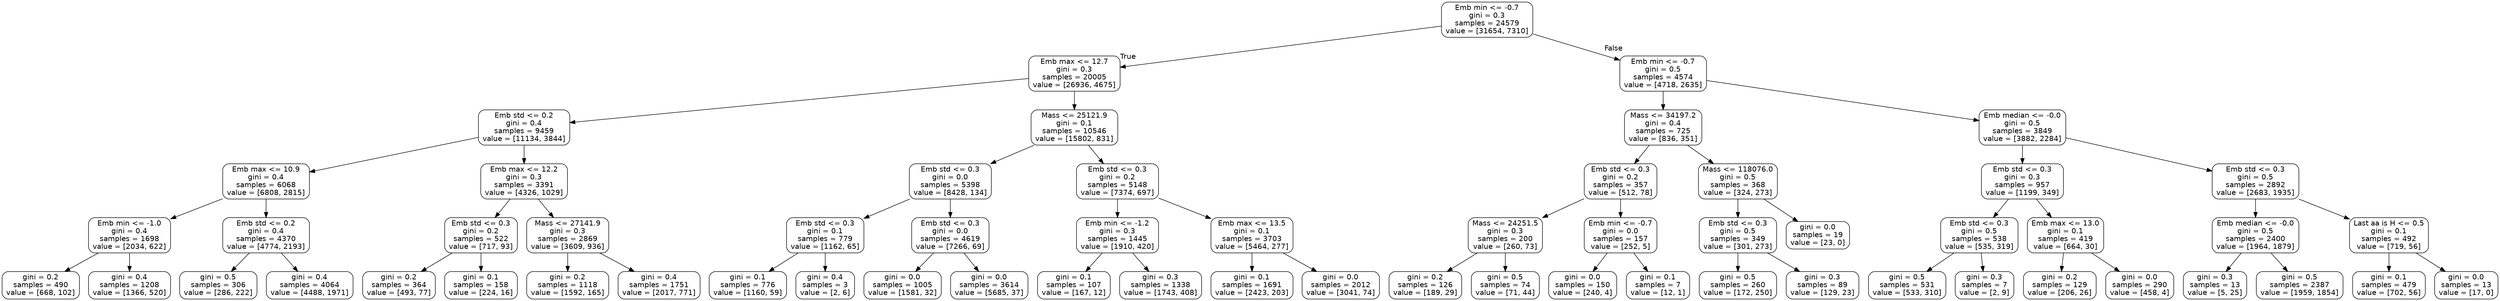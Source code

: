 digraph Tree {
node [shape=box, style="rounded", color="black", fontname="helvetica"] ;
edge [fontname="helvetica"] ;
0 [label="Emb min <= -0.7\ngini = 0.3\nsamples = 24579\nvalue = [31654, 7310]"] ;
1 [label="Emb max <= 12.7\ngini = 0.3\nsamples = 20005\nvalue = [26936, 4675]"] ;
0 -> 1 [labeldistance=2.5, labelangle=45, headlabel="True"] ;
2 [label="Emb std <= 0.2\ngini = 0.4\nsamples = 9459\nvalue = [11134, 3844]"] ;
1 -> 2 ;
3 [label="Emb max <= 10.9\ngini = 0.4\nsamples = 6068\nvalue = [6808, 2815]"] ;
2 -> 3 ;
4 [label="Emb min <= -1.0\ngini = 0.4\nsamples = 1698\nvalue = [2034, 622]"] ;
3 -> 4 ;
5 [label="gini = 0.2\nsamples = 490\nvalue = [668, 102]"] ;
4 -> 5 ;
6 [label="gini = 0.4\nsamples = 1208\nvalue = [1366, 520]"] ;
4 -> 6 ;
7 [label="Emb std <= 0.2\ngini = 0.4\nsamples = 4370\nvalue = [4774, 2193]"] ;
3 -> 7 ;
8 [label="gini = 0.5\nsamples = 306\nvalue = [286, 222]"] ;
7 -> 8 ;
9 [label="gini = 0.4\nsamples = 4064\nvalue = [4488, 1971]"] ;
7 -> 9 ;
10 [label="Emb max <= 12.2\ngini = 0.3\nsamples = 3391\nvalue = [4326, 1029]"] ;
2 -> 10 ;
11 [label="Emb std <= 0.3\ngini = 0.2\nsamples = 522\nvalue = [717, 93]"] ;
10 -> 11 ;
12 [label="gini = 0.2\nsamples = 364\nvalue = [493, 77]"] ;
11 -> 12 ;
13 [label="gini = 0.1\nsamples = 158\nvalue = [224, 16]"] ;
11 -> 13 ;
14 [label="Mass <= 27141.9\ngini = 0.3\nsamples = 2869\nvalue = [3609, 936]"] ;
10 -> 14 ;
15 [label="gini = 0.2\nsamples = 1118\nvalue = [1592, 165]"] ;
14 -> 15 ;
16 [label="gini = 0.4\nsamples = 1751\nvalue = [2017, 771]"] ;
14 -> 16 ;
17 [label="Mass <= 25121.9\ngini = 0.1\nsamples = 10546\nvalue = [15802, 831]"] ;
1 -> 17 ;
18 [label="Emb std <= 0.3\ngini = 0.0\nsamples = 5398\nvalue = [8428, 134]"] ;
17 -> 18 ;
19 [label="Emb std <= 0.3\ngini = 0.1\nsamples = 779\nvalue = [1162, 65]"] ;
18 -> 19 ;
20 [label="gini = 0.1\nsamples = 776\nvalue = [1160, 59]"] ;
19 -> 20 ;
21 [label="gini = 0.4\nsamples = 3\nvalue = [2, 6]"] ;
19 -> 21 ;
22 [label="Emb std <= 0.3\ngini = 0.0\nsamples = 4619\nvalue = [7266, 69]"] ;
18 -> 22 ;
23 [label="gini = 0.0\nsamples = 1005\nvalue = [1581, 32]"] ;
22 -> 23 ;
24 [label="gini = 0.0\nsamples = 3614\nvalue = [5685, 37]"] ;
22 -> 24 ;
25 [label="Emb std <= 0.3\ngini = 0.2\nsamples = 5148\nvalue = [7374, 697]"] ;
17 -> 25 ;
26 [label="Emb min <= -1.2\ngini = 0.3\nsamples = 1445\nvalue = [1910, 420]"] ;
25 -> 26 ;
27 [label="gini = 0.1\nsamples = 107\nvalue = [167, 12]"] ;
26 -> 27 ;
28 [label="gini = 0.3\nsamples = 1338\nvalue = [1743, 408]"] ;
26 -> 28 ;
29 [label="Emb max <= 13.5\ngini = 0.1\nsamples = 3703\nvalue = [5464, 277]"] ;
25 -> 29 ;
30 [label="gini = 0.1\nsamples = 1691\nvalue = [2423, 203]"] ;
29 -> 30 ;
31 [label="gini = 0.0\nsamples = 2012\nvalue = [3041, 74]"] ;
29 -> 31 ;
32 [label="Emb min <= -0.7\ngini = 0.5\nsamples = 4574\nvalue = [4718, 2635]"] ;
0 -> 32 [labeldistance=2.5, labelangle=-45, headlabel="False"] ;
33 [label="Mass <= 34197.2\ngini = 0.4\nsamples = 725\nvalue = [836, 351]"] ;
32 -> 33 ;
34 [label="Emb std <= 0.3\ngini = 0.2\nsamples = 357\nvalue = [512, 78]"] ;
33 -> 34 ;
35 [label="Mass <= 24251.5\ngini = 0.3\nsamples = 200\nvalue = [260, 73]"] ;
34 -> 35 ;
36 [label="gini = 0.2\nsamples = 126\nvalue = [189, 29]"] ;
35 -> 36 ;
37 [label="gini = 0.5\nsamples = 74\nvalue = [71, 44]"] ;
35 -> 37 ;
38 [label="Emb min <= -0.7\ngini = 0.0\nsamples = 157\nvalue = [252, 5]"] ;
34 -> 38 ;
39 [label="gini = 0.0\nsamples = 150\nvalue = [240, 4]"] ;
38 -> 39 ;
40 [label="gini = 0.1\nsamples = 7\nvalue = [12, 1]"] ;
38 -> 40 ;
41 [label="Mass <= 118076.0\ngini = 0.5\nsamples = 368\nvalue = [324, 273]"] ;
33 -> 41 ;
42 [label="Emb std <= 0.3\ngini = 0.5\nsamples = 349\nvalue = [301, 273]"] ;
41 -> 42 ;
43 [label="gini = 0.5\nsamples = 260\nvalue = [172, 250]"] ;
42 -> 43 ;
44 [label="gini = 0.3\nsamples = 89\nvalue = [129, 23]"] ;
42 -> 44 ;
45 [label="gini = 0.0\nsamples = 19\nvalue = [23, 0]"] ;
41 -> 45 ;
46 [label="Emb median <= -0.0\ngini = 0.5\nsamples = 3849\nvalue = [3882, 2284]"] ;
32 -> 46 ;
47 [label="Emb std <= 0.3\ngini = 0.3\nsamples = 957\nvalue = [1199, 349]"] ;
46 -> 47 ;
48 [label="Emb std <= 0.3\ngini = 0.5\nsamples = 538\nvalue = [535, 319]"] ;
47 -> 48 ;
49 [label="gini = 0.5\nsamples = 531\nvalue = [533, 310]"] ;
48 -> 49 ;
50 [label="gini = 0.3\nsamples = 7\nvalue = [2, 9]"] ;
48 -> 50 ;
51 [label="Emb max <= 13.0\ngini = 0.1\nsamples = 419\nvalue = [664, 30]"] ;
47 -> 51 ;
52 [label="gini = 0.2\nsamples = 129\nvalue = [206, 26]"] ;
51 -> 52 ;
53 [label="gini = 0.0\nsamples = 290\nvalue = [458, 4]"] ;
51 -> 53 ;
54 [label="Emb std <= 0.3\ngini = 0.5\nsamples = 2892\nvalue = [2683, 1935]"] ;
46 -> 54 ;
55 [label="Emb median <= -0.0\ngini = 0.5\nsamples = 2400\nvalue = [1964, 1879]"] ;
54 -> 55 ;
56 [label="gini = 0.3\nsamples = 13\nvalue = [5, 25]"] ;
55 -> 56 ;
57 [label="gini = 0.5\nsamples = 2387\nvalue = [1959, 1854]"] ;
55 -> 57 ;
58 [label="Last aa is H <= 0.5\ngini = 0.1\nsamples = 492\nvalue = [719, 56]"] ;
54 -> 58 ;
59 [label="gini = 0.1\nsamples = 479\nvalue = [702, 56]"] ;
58 -> 59 ;
60 [label="gini = 0.0\nsamples = 13\nvalue = [17, 0]"] ;
58 -> 60 ;
}